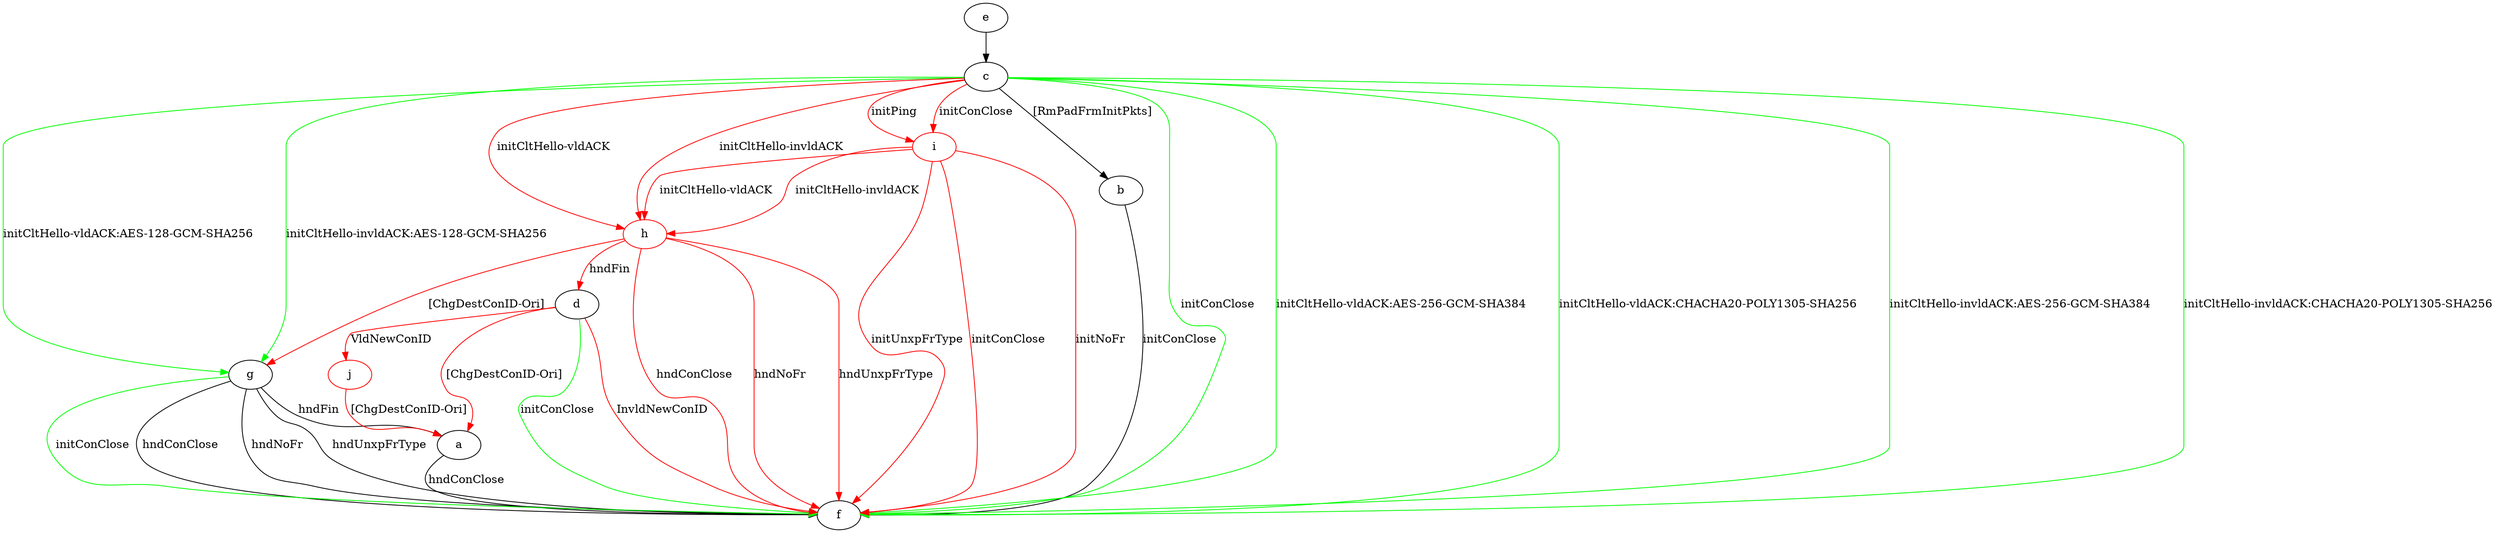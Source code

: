 digraph "" {
	a -> f	[key=0,
		label="hndConClose "];
	b -> f	[key=0,
		label="initConClose "];
	c -> b	[key=0,
		label="[RmPadFrmInitPkts] "];
	c -> f	[key=0,
		color=green,
		label="initConClose "];
	c -> f	[key=1,
		color=green,
		label="initCltHello-vldACK:AES-256-GCM-SHA384 "];
	c -> f	[key=2,
		color=green,
		label="initCltHello-vldACK:CHACHA20-POLY1305-SHA256 "];
	c -> f	[key=3,
		color=green,
		label="initCltHello-invldACK:AES-256-GCM-SHA384 "];
	c -> f	[key=4,
		color=green,
		label="initCltHello-invldACK:CHACHA20-POLY1305-SHA256 "];
	c -> g	[key=0,
		color=green,
		label="initCltHello-vldACK:AES-128-GCM-SHA256 "];
	c -> g	[key=1,
		color=green,
		label="initCltHello-invldACK:AES-128-GCM-SHA256 "];
	h	[color=red];
	c -> h	[key=0,
		color=red,
		label="initCltHello-vldACK "];
	c -> h	[key=1,
		color=red,
		label="initCltHello-invldACK "];
	i	[color=red];
	c -> i	[key=0,
		color=red,
		label="initPing "];
	c -> i	[key=1,
		color=red,
		label="initConClose "];
	d -> a	[key=0,
		color=red,
		label="[ChgDestConID-Ori] "];
	d -> f	[key=0,
		color=green,
		label="initConClose "];
	d -> f	[key=1,
		color=red,
		label="InvldNewConID "];
	j	[color=red];
	d -> j	[key=0,
		color=red,
		label="VldNewConID "];
	e -> c	[key=0];
	g -> a	[key=0,
		label="hndFin "];
	g -> f	[key=0,
		label="hndConClose "];
	g -> f	[key=1,
		label="hndNoFr "];
	g -> f	[key=2,
		label="hndUnxpFrType "];
	g -> f	[key=3,
		color=green,
		label="initConClose "];
	h -> d	[key=0,
		color=red,
		label="hndFin "];
	h -> f	[key=0,
		color=red,
		label="hndConClose "];
	h -> f	[key=1,
		color=red,
		label="hndNoFr "];
	h -> f	[key=2,
		color=red,
		label="hndUnxpFrType "];
	h -> g	[key=0,
		color=red,
		label="[ChgDestConID-Ori] "];
	i -> f	[key=0,
		color=red,
		label="initConClose "];
	i -> f	[key=1,
		color=red,
		label="initNoFr "];
	i -> f	[key=2,
		color=red,
		label="initUnxpFrType "];
	i -> h	[key=0,
		color=red,
		label="initCltHello-vldACK "];
	i -> h	[key=1,
		color=red,
		label="initCltHello-invldACK "];
	j -> a	[key=0,
		color=red,
		label="[ChgDestConID-Ori] "];
}
